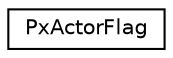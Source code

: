 digraph "Graphical Class Hierarchy"
{
  edge [fontname="Helvetica",fontsize="10",labelfontname="Helvetica",labelfontsize="10"];
  node [fontname="Helvetica",fontsize="10",shape=record];
  rankdir="LR";
  Node0 [label="PxActorFlag",height=0.2,width=0.4,color="black", fillcolor="white", style="filled",URL="$structPxActorFlag.html",tooltip="Flags which control the behavior of an actor. "];
}

